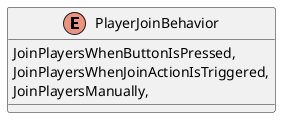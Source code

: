 @startuml
enum PlayerJoinBehavior {
    JoinPlayersWhenButtonIsPressed,
    JoinPlayersWhenJoinActionIsTriggered,
    JoinPlayersManually,
}
@enduml
